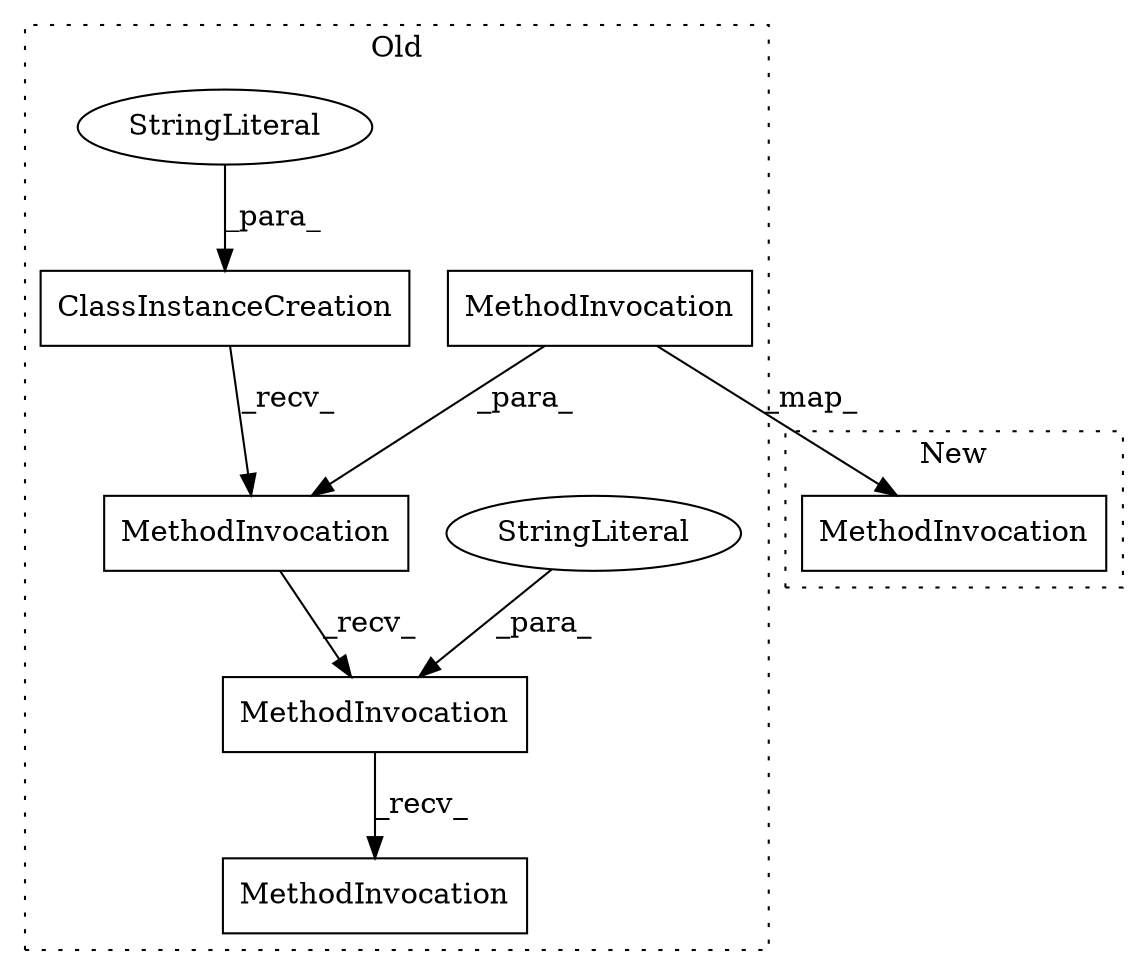 digraph G {
subgraph cluster0 {
1 [label="ClassInstanceCreation" a="14" s="16419,16459" l="18,1" shape="box"];
2 [label="MethodInvocation" a="32" s="16560,16584" l="12,1" shape="box"];
3 [label="MethodInvocation" a="32" s="16596,16606" l="7,1" shape="box"];
5 [label="MethodInvocation" a="32" s="16617" l="10" shape="box"];
6 [label="MethodInvocation" a="32" s="16545,16585" l="7,1" shape="box"];
7 [label="StringLiteral" a="45" s="16603" l="3" shape="ellipse"];
8 [label="StringLiteral" a="45" s="16437" l="22" shape="ellipse"];
label = "Old";
style="dotted";
}
subgraph cluster1 {
4 [label="MethodInvocation" a="32" s="16308,16332" l="12,1" shape="box"];
label = "New";
style="dotted";
}
1 -> 6 [label="_recv_"];
2 -> 6 [label="_para_"];
2 -> 4 [label="_map_"];
3 -> 5 [label="_recv_"];
6 -> 3 [label="_recv_"];
7 -> 3 [label="_para_"];
8 -> 1 [label="_para_"];
}